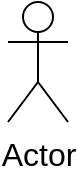 <mxfile version="22.0.6" type="github">
  <diagram name="Page-1" id="j8PTB51WwJxGML_8omoz">
    <mxGraphModel dx="467" dy="917" grid="0" gridSize="10" guides="1" tooltips="1" connect="1" arrows="1" fold="1" page="0" pageScale="1" pageWidth="827" pageHeight="1169" math="0" shadow="0">
      <root>
        <mxCell id="0" />
        <mxCell id="1" parent="0" />
        <mxCell id="DrIDzbjmh4nm4B16eGHe-1" value="Actor" style="shape=umlActor;verticalLabelPosition=bottom;verticalAlign=top;html=1;outlineConnect=0;fontSize=16;" vertex="1" parent="1">
          <mxGeometry x="190" y="175" width="30" height="60" as="geometry" />
        </mxCell>
      </root>
    </mxGraphModel>
  </diagram>
</mxfile>
